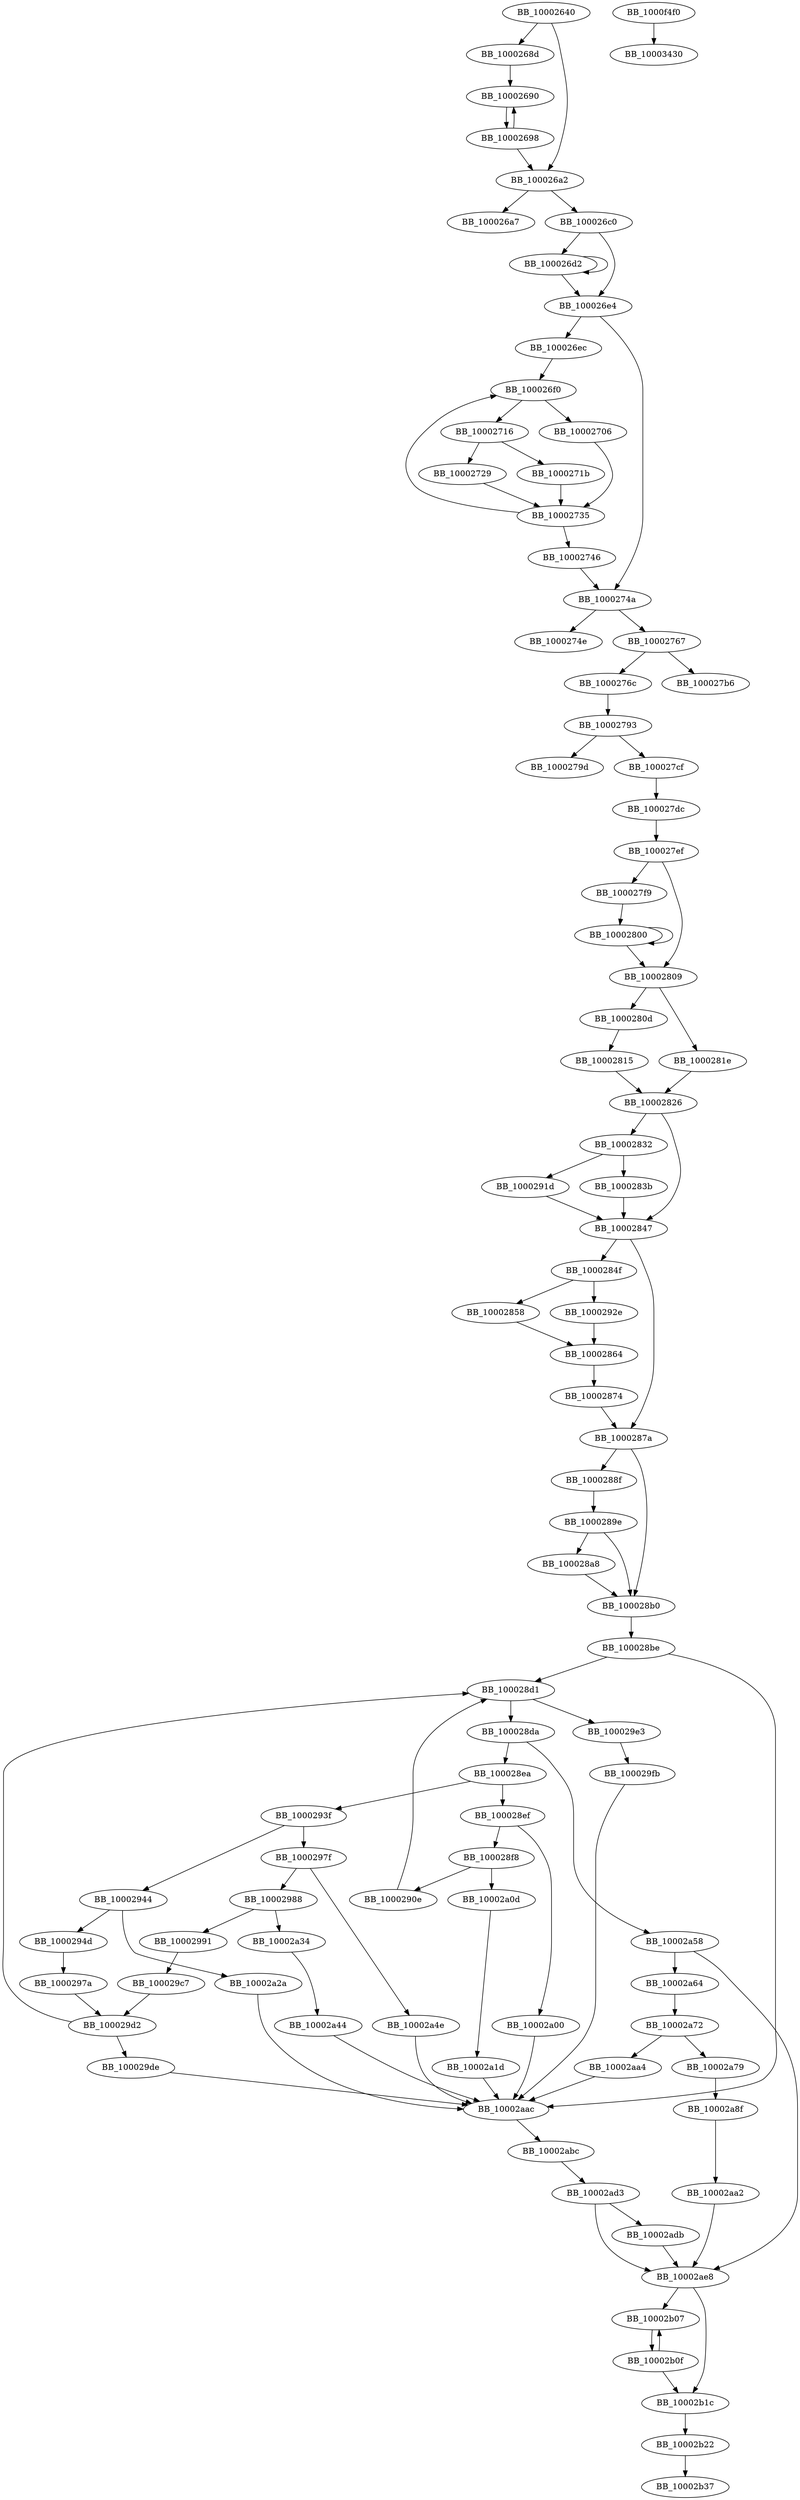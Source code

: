 DiGraph sub_10002640{
BB_10002640->BB_1000268d
BB_10002640->BB_100026a2
BB_1000268d->BB_10002690
BB_10002690->BB_10002698
BB_10002698->BB_10002690
BB_10002698->BB_100026a2
BB_100026a2->BB_100026a7
BB_100026a2->BB_100026c0
BB_100026c0->BB_100026d2
BB_100026c0->BB_100026e4
BB_100026d2->BB_100026d2
BB_100026d2->BB_100026e4
BB_100026e4->BB_100026ec
BB_100026e4->BB_1000274a
BB_100026ec->BB_100026f0
BB_100026f0->BB_10002706
BB_100026f0->BB_10002716
BB_10002706->BB_10002735
BB_10002716->BB_1000271b
BB_10002716->BB_10002729
BB_1000271b->BB_10002735
BB_10002729->BB_10002735
BB_10002735->BB_100026f0
BB_10002735->BB_10002746
BB_10002746->BB_1000274a
BB_1000274a->BB_1000274e
BB_1000274a->BB_10002767
BB_10002767->BB_1000276c
BB_10002767->BB_100027b6
BB_1000276c->BB_10002793
BB_10002793->BB_1000279d
BB_10002793->BB_100027cf
BB_100027cf->BB_100027dc
BB_100027dc->BB_100027ef
BB_100027ef->BB_100027f9
BB_100027ef->BB_10002809
BB_100027f9->BB_10002800
BB_10002800->BB_10002800
BB_10002800->BB_10002809
BB_10002809->BB_1000280d
BB_10002809->BB_1000281e
BB_1000280d->BB_10002815
BB_10002815->BB_10002826
BB_1000281e->BB_10002826
BB_10002826->BB_10002832
BB_10002826->BB_10002847
BB_10002832->BB_1000283b
BB_10002832->BB_1000291d
BB_1000283b->BB_10002847
BB_10002847->BB_1000284f
BB_10002847->BB_1000287a
BB_1000284f->BB_10002858
BB_1000284f->BB_1000292e
BB_10002858->BB_10002864
BB_10002864->BB_10002874
BB_10002874->BB_1000287a
BB_1000287a->BB_1000288f
BB_1000287a->BB_100028b0
BB_1000288f->BB_1000289e
BB_1000289e->BB_100028a8
BB_1000289e->BB_100028b0
BB_100028a8->BB_100028b0
BB_100028b0->BB_100028be
BB_100028be->BB_100028d1
BB_100028be->BB_10002aac
BB_100028d1->BB_100028da
BB_100028d1->BB_100029e3
BB_100028da->BB_100028ea
BB_100028da->BB_10002a58
BB_100028ea->BB_100028ef
BB_100028ea->BB_1000293f
BB_100028ef->BB_100028f8
BB_100028ef->BB_10002a00
BB_100028f8->BB_1000290e
BB_100028f8->BB_10002a0d
BB_1000290e->BB_100028d1
BB_1000291d->BB_10002847
BB_1000292e->BB_10002864
BB_1000293f->BB_10002944
BB_1000293f->BB_1000297f
BB_10002944->BB_1000294d
BB_10002944->BB_10002a2a
BB_1000294d->BB_1000297a
BB_1000297a->BB_100029d2
BB_1000297f->BB_10002988
BB_1000297f->BB_10002a4e
BB_10002988->BB_10002991
BB_10002988->BB_10002a34
BB_10002991->BB_100029c7
BB_100029c7->BB_100029d2
BB_100029d2->BB_100028d1
BB_100029d2->BB_100029de
BB_100029de->BB_10002aac
BB_100029e3->BB_100029fb
BB_100029fb->BB_10002aac
BB_10002a00->BB_10002aac
BB_10002a0d->BB_10002a1d
BB_10002a1d->BB_10002aac
BB_10002a2a->BB_10002aac
BB_10002a34->BB_10002a44
BB_10002a44->BB_10002aac
BB_10002a4e->BB_10002aac
BB_10002a58->BB_10002a64
BB_10002a58->BB_10002ae8
BB_10002a64->BB_10002a72
BB_10002a72->BB_10002a79
BB_10002a72->BB_10002aa4
BB_10002a79->BB_10002a8f
BB_10002a8f->BB_10002aa2
BB_10002aa2->BB_10002ae8
BB_10002aa4->BB_10002aac
BB_10002aac->BB_10002abc
BB_10002abc->BB_10002ad3
BB_10002ad3->BB_10002adb
BB_10002ad3->BB_10002ae8
BB_10002adb->BB_10002ae8
BB_10002ae8->BB_10002b07
BB_10002ae8->BB_10002b1c
BB_10002b07->BB_10002b0f
BB_10002b0f->BB_10002b07
BB_10002b0f->BB_10002b1c
BB_10002b1c->BB_10002b22
BB_10002b22->BB_10002b37
BB_1000f4f0->BB_10003430
}
